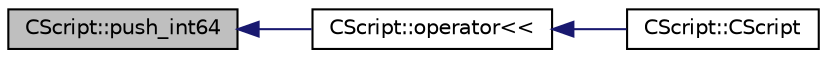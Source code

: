 digraph "CScript::push_int64"
{
  edge [fontname="Helvetica",fontsize="10",labelfontname="Helvetica",labelfontsize="10"];
  node [fontname="Helvetica",fontsize="10",shape=record];
  rankdir="LR";
  Node810 [label="CScript::push_int64",height=0.2,width=0.4,color="black", fillcolor="grey75", style="filled", fontcolor="black"];
  Node810 -> Node811 [dir="back",color="midnightblue",fontsize="10",style="solid",fontname="Helvetica"];
  Node811 [label="CScript::operator\<\<",height=0.2,width=0.4,color="black", fillcolor="white", style="filled",URL="$class_c_script.html#aafde904eee737599e8b4f98c4a9d1043"];
  Node811 -> Node812 [dir="back",color="midnightblue",fontsize="10",style="solid",fontname="Helvetica"];
  Node812 [label="CScript::CScript",height=0.2,width=0.4,color="black", fillcolor="white", style="filled",URL="$class_c_script.html#a48cc35ec0c9119def402a7118e81cf00"];
}
